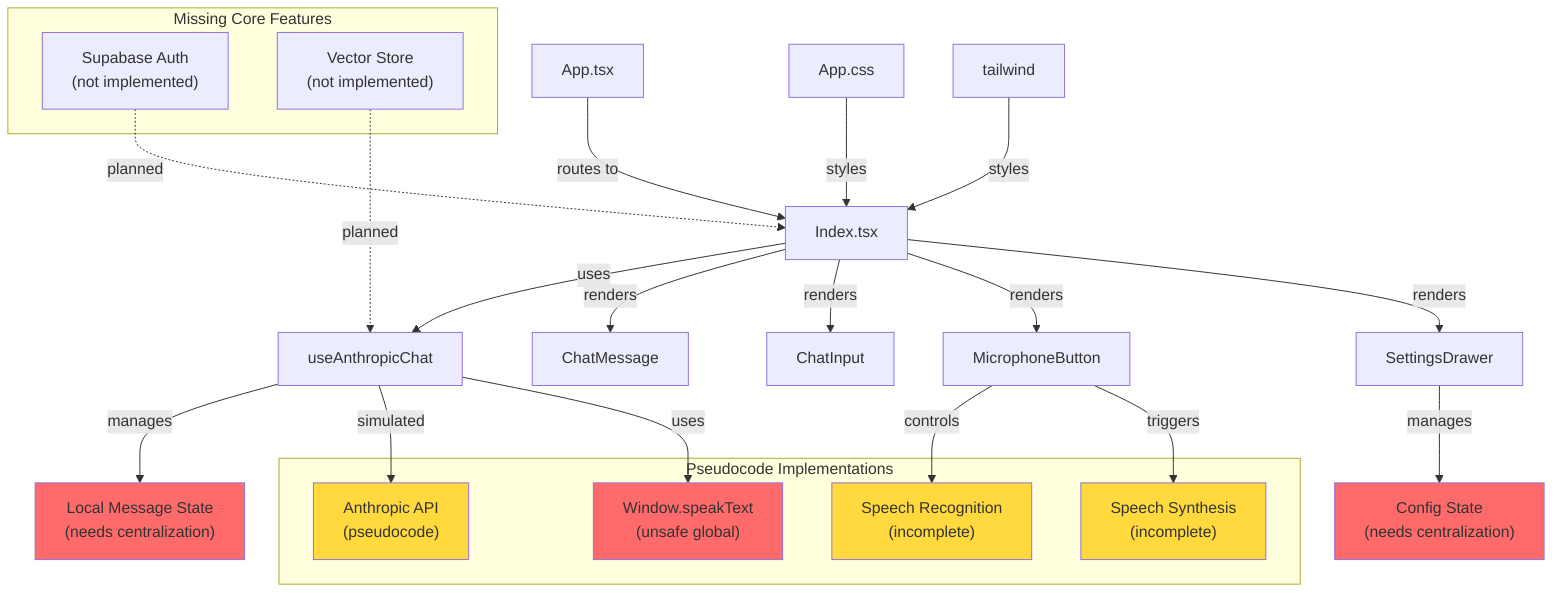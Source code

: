 graph TD
    %% Core Application Flow
    A[App.tsx] -->|routes to| B[Index.tsx]
    B -->|uses| C[useAnthropicChat]
    
    %% Chat Components
    B -->|renders| D[ChatMessage]
    B -->|renders| E[ChatInput]
    B -->|renders| F[MicrophoneButton]
    B -->|renders| G[SettingsDrawer]
    
    %% State Management
    C -->|manages| H["Local Message State<br/>(needs centralization)"]
    G -->|manages| I["Config State<br/>(needs centralization)"]
    
    %% Model Integration
    C -->|simulated| J["Anthropic API<br/>(pseudocode)"]
    C -->|uses| K["Window.speakText<br/>(unsafe global)"]
    
    %% Audio Handling
    F -->|controls| L["Speech Recognition<br/>(incomplete)"]
    F -->|triggers| M["Speech Synthesis<br/>(incomplete)"]
    
    %% Data Flow
    N["Supabase Auth<br/>(not implemented)"] -.->|planned| B
    O["Vector Store<br/>(not implemented)"] -.->|planned| C
    
    %% Style Dependencies
    P[App.css] -->|styles| B
    Q[tailwind] -->|styles| B

    %% Critical Issues
    subgraph "Pseudocode Implementations"
        J
        K
        L
        M
    end

    subgraph "Missing Core Features"
        N
        O
    end

    %% Coupling Issues
    style H fill:#ff6b6b
    style I fill:#ff6b6b
    style J fill:#ffd93d
    style K fill:#ff6b6b
    style L fill:#ffd93d
    style M fill:#ffd93d